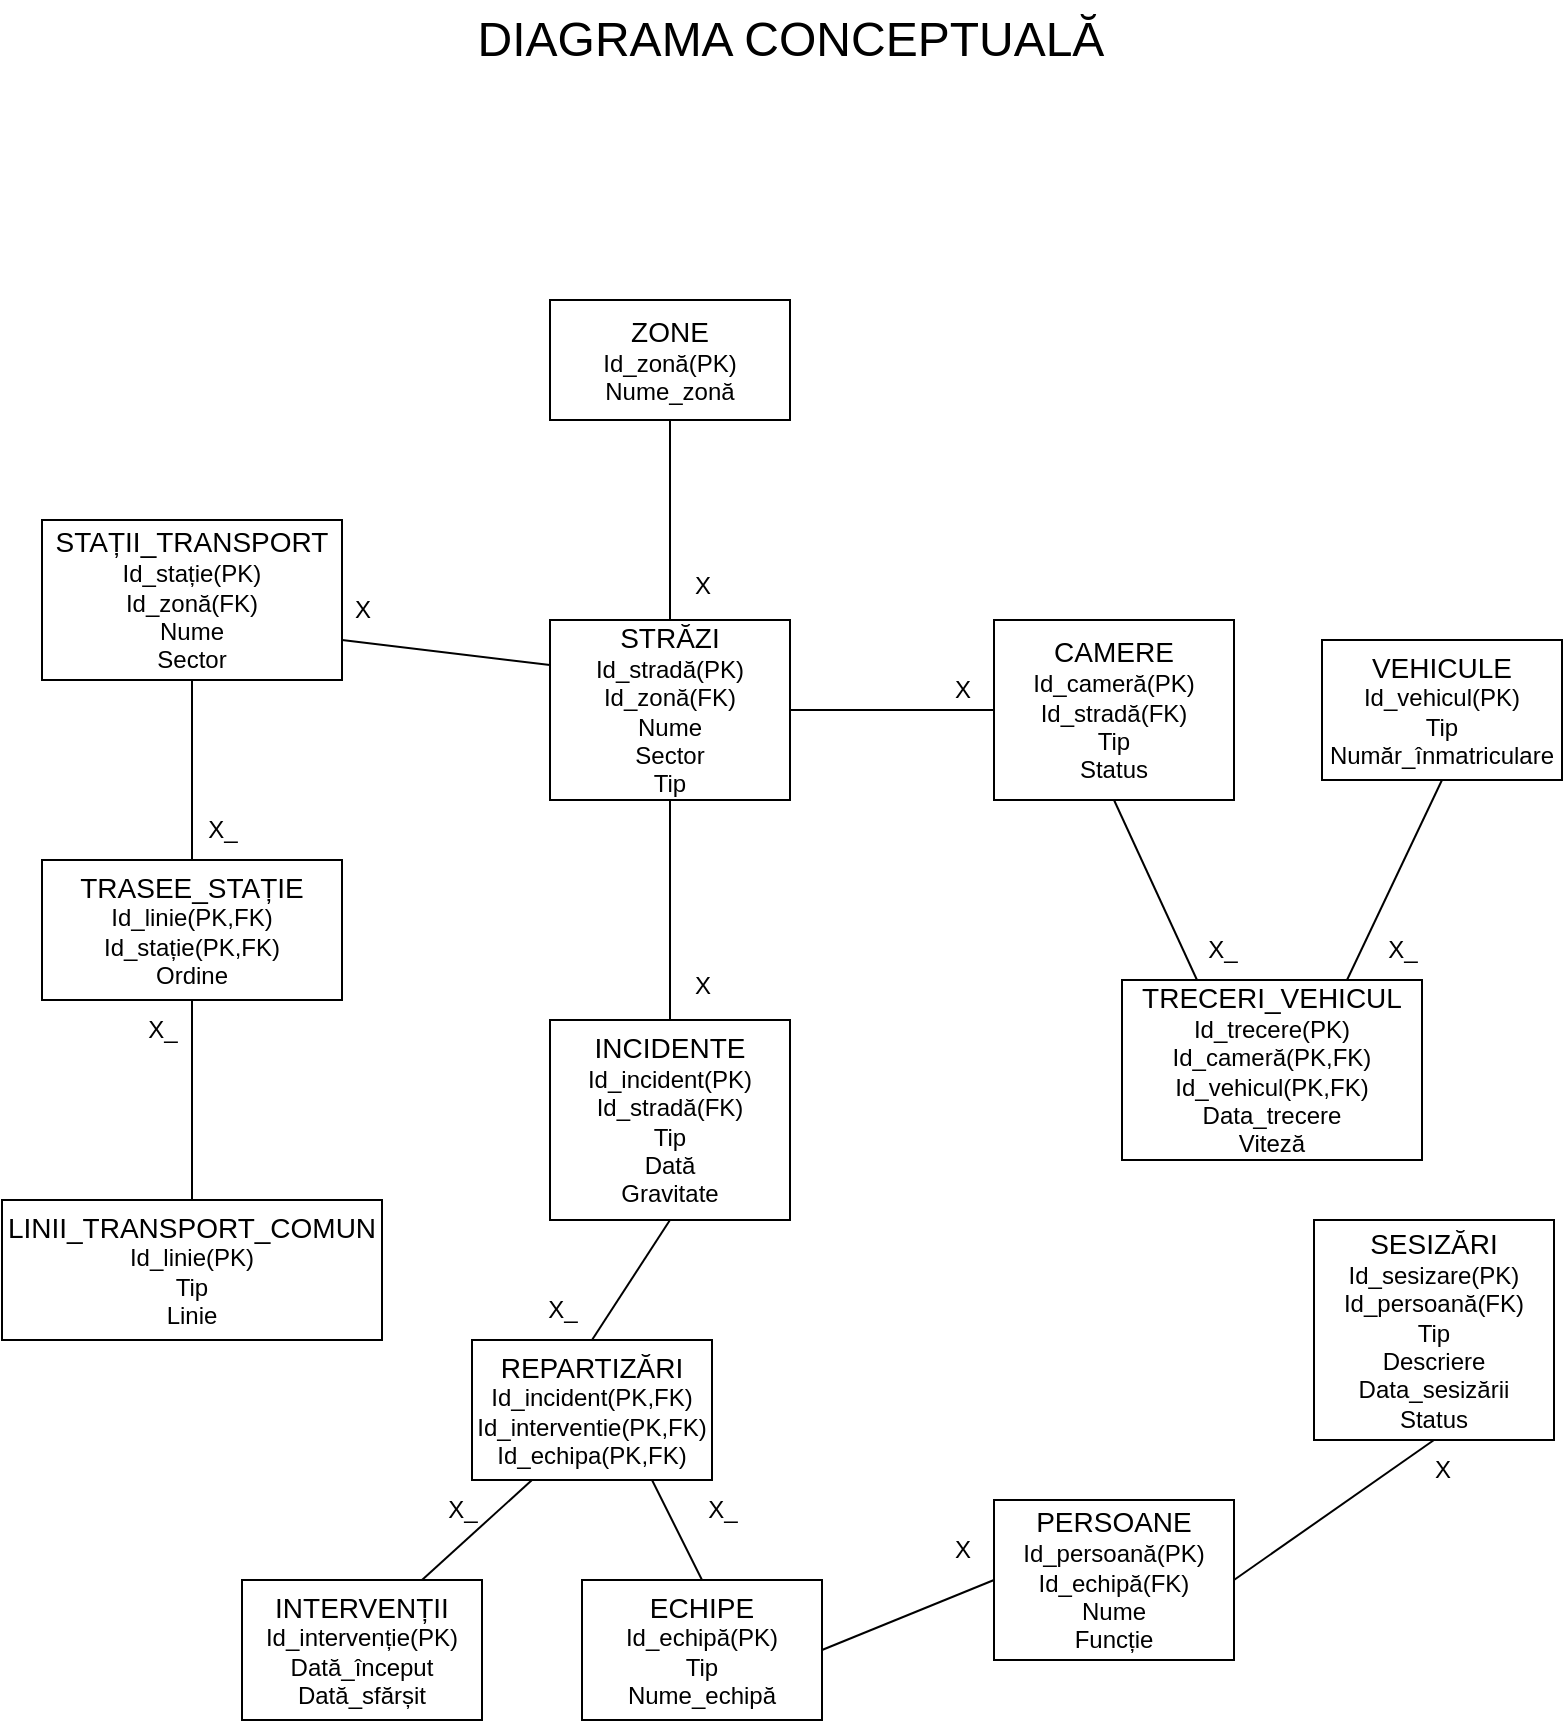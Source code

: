 <mxfile version="27.0.9">
  <diagram name="Pagină-1" id="oyUCX5LoLvuYIdrT01w5">
    <mxGraphModel dx="1281" dy="562" grid="1" gridSize="10" guides="1" tooltips="1" connect="1" arrows="1" fold="1" page="1" pageScale="1" pageWidth="827" pageHeight="1169" math="0" shadow="0">
      <root>
        <mxCell id="0" />
        <mxCell id="1" parent="0" />
        <mxCell id="Ph1uKzzKHzIFY8A3fgLF-1" value="&lt;font style=&quot;font-size: 14px;&quot;&gt;STRĂZI&lt;/font&gt;&lt;div&gt;Id_stradă(PK)&lt;/div&gt;&lt;div&gt;Id_zonă(FK)&lt;/div&gt;&lt;div&gt;Nume&lt;/div&gt;&lt;div&gt;Sector&lt;/div&gt;&lt;div&gt;Tip&lt;/div&gt;" style="rounded=0;whiteSpace=wrap;html=1;" parent="1" vertex="1">
          <mxGeometry x="298" y="450" width="120" height="90" as="geometry" />
        </mxCell>
        <mxCell id="Ph1uKzzKHzIFY8A3fgLF-2" value="&lt;font style=&quot;font-size: 14px;&quot;&gt;CAMERE&lt;/font&gt;&lt;div&gt;&lt;font style=&quot;font-size: 12px;&quot;&gt;Id_cameră(PK)&lt;/font&gt;&lt;/div&gt;&lt;div&gt;&lt;font style=&quot;font-size: 12px;&quot;&gt;Id_stradă(FK)&lt;/font&gt;&lt;/div&gt;&lt;div&gt;Tip&lt;/div&gt;&lt;div&gt;Status&lt;/div&gt;" style="whiteSpace=wrap;html=1;" parent="1" vertex="1">
          <mxGeometry x="520" y="450" width="120" height="90" as="geometry" />
        </mxCell>
        <mxCell id="Ph1uKzzKHzIFY8A3fgLF-3" value="&lt;font style=&quot;font-size: 14px;&quot;&gt;VEHICULE&lt;/font&gt;&lt;div&gt;Id_vehicul(PK)&lt;/div&gt;&lt;div&gt;Tip&lt;/div&gt;&lt;div&gt;Număr_înmatriculare&lt;/div&gt;" style="whiteSpace=wrap;html=1;" parent="1" vertex="1">
          <mxGeometry x="684" y="460" width="120" height="70" as="geometry" />
        </mxCell>
        <mxCell id="Ph1uKzzKHzIFY8A3fgLF-4" value="&lt;font style=&quot;font-size: 14px;&quot;&gt;TRECERI_VEHICUL&lt;/font&gt;&lt;div&gt;Id_trecere(PK)&lt;/div&gt;&lt;div&gt;Id_cameră(PK,FK)&lt;/div&gt;&lt;div&gt;Id_vehicul(PK,FK)&lt;/div&gt;&lt;div&gt;Data_trecere&lt;/div&gt;&lt;div&gt;Viteză&lt;/div&gt;" style="whiteSpace=wrap;html=1;" parent="1" vertex="1">
          <mxGeometry x="584" y="630" width="150" height="90" as="geometry" />
        </mxCell>
        <mxCell id="Ph1uKzzKHzIFY8A3fgLF-5" value="&lt;font style=&quot;font-size: 14px;&quot;&gt;INCIDENTE&lt;/font&gt;&lt;div&gt;Id_incident(PK)&lt;/div&gt;&lt;div&gt;Id_stradă(FK)&lt;/div&gt;&lt;div&gt;Tip&lt;/div&gt;&lt;div&gt;Dată&lt;/div&gt;&lt;div&gt;Gravitate&lt;/div&gt;" style="rounded=0;whiteSpace=wrap;html=1;" parent="1" vertex="1">
          <mxGeometry x="298" y="650" width="120" height="100" as="geometry" />
        </mxCell>
        <mxCell id="Ph1uKzzKHzIFY8A3fgLF-6" value="&lt;font style=&quot;font-size: 14px;&quot;&gt;ECHIPE&lt;/font&gt;&lt;div&gt;Id_echipă(PK)&lt;/div&gt;&lt;div&gt;Tip&lt;/div&gt;&lt;div&gt;Nume_echipă&lt;/div&gt;" style="whiteSpace=wrap;html=1;" parent="1" vertex="1">
          <mxGeometry x="314" y="930" width="120" height="70" as="geometry" />
        </mxCell>
        <mxCell id="Ph1uKzzKHzIFY8A3fgLF-7" value="&lt;font style=&quot;font-size: 14px;&quot;&gt;PERSOANE&lt;/font&gt;&lt;div&gt;Id_persoană(PK)&lt;/div&gt;&lt;div&gt;Id_echipă(FK)&lt;/div&gt;&lt;div&gt;Nume&lt;/div&gt;&lt;div&gt;Funcție&lt;/div&gt;" style="whiteSpace=wrap;html=1;" parent="1" vertex="1">
          <mxGeometry x="520" y="890" width="120" height="80" as="geometry" />
        </mxCell>
        <mxCell id="Ph1uKzzKHzIFY8A3fgLF-8" value="&lt;font style=&quot;font-size: 14px;&quot;&gt;INTERVENȚII&lt;/font&gt;&lt;div&gt;Id_intervenție(PK)&lt;/div&gt;&lt;div&gt;Dată_început&lt;/div&gt;&lt;div&gt;Dată_sfărșit&lt;/div&gt;" style="rounded=0;whiteSpace=wrap;html=1;" parent="1" vertex="1">
          <mxGeometry x="144" y="930" width="120" height="70" as="geometry" />
        </mxCell>
        <mxCell id="Ph1uKzzKHzIFY8A3fgLF-9" value="&lt;div&gt;&lt;span style=&quot;font-size: 14px;&quot;&gt;SESIZĂRI&lt;/span&gt;&lt;/div&gt;&lt;div&gt;Id_sesizare(PK)&lt;/div&gt;&lt;div&gt;Id_persoană(FK)&lt;/div&gt;&lt;div&gt;Tip&lt;/div&gt;&lt;div&gt;Descriere&lt;/div&gt;&lt;div&gt;Data_sesizării&lt;/div&gt;&lt;div&gt;Status&lt;/div&gt;" style="rounded=0;whiteSpace=wrap;html=1;" parent="1" vertex="1">
          <mxGeometry x="680" y="750" width="120" height="110" as="geometry" />
        </mxCell>
        <mxCell id="Ph1uKzzKHzIFY8A3fgLF-10" value="&lt;font style=&quot;font-size: 14px;&quot;&gt;STAȚII_TRANSPORT&lt;/font&gt;&lt;div&gt;Id_stație(PK)&lt;/div&gt;&lt;div&gt;Id_zonă(FK)&lt;/div&gt;&lt;div&gt;Nume&lt;/div&gt;&lt;div&gt;Sector&lt;/div&gt;" style="rounded=0;whiteSpace=wrap;html=1;" parent="1" vertex="1">
          <mxGeometry x="44" y="400" width="150" height="80" as="geometry" />
        </mxCell>
        <mxCell id="Ph1uKzzKHzIFY8A3fgLF-11" value="&lt;font style=&quot;font-size: 14px;&quot;&gt;TRASEE_STAȚIE&lt;/font&gt;&lt;div&gt;Id_linie(PK,FK)&lt;/div&gt;&lt;div&gt;Id_stație(PK,FK)&lt;/div&gt;&lt;div&gt;Ordine&lt;/div&gt;" style="rounded=0;whiteSpace=wrap;html=1;" parent="1" vertex="1">
          <mxGeometry x="44" y="570" width="150" height="70" as="geometry" />
        </mxCell>
        <mxCell id="Ph1uKzzKHzIFY8A3fgLF-12" value="" style="endArrow=none;html=1;rounded=0;exitX=0.5;exitY=1;exitDx=0;exitDy=0;entryX=0.25;entryY=0;entryDx=0;entryDy=0;" parent="1" source="Ph1uKzzKHzIFY8A3fgLF-2" target="Ph1uKzzKHzIFY8A3fgLF-4" edge="1">
          <mxGeometry width="50" height="50" relative="1" as="geometry">
            <mxPoint x="390" y="600" as="sourcePoint" />
            <mxPoint x="440" y="550" as="targetPoint" />
          </mxGeometry>
        </mxCell>
        <mxCell id="Ph1uKzzKHzIFY8A3fgLF-13" value="" style="endArrow=none;html=1;rounded=0;exitX=1;exitY=0.5;exitDx=0;exitDy=0;entryX=0;entryY=0.5;entryDx=0;entryDy=0;" parent="1" source="Ph1uKzzKHzIFY8A3fgLF-1" target="Ph1uKzzKHzIFY8A3fgLF-2" edge="1">
          <mxGeometry width="50" height="50" relative="1" as="geometry">
            <mxPoint x="160" y="550" as="sourcePoint" />
            <mxPoint x="290" y="615" as="targetPoint" />
          </mxGeometry>
        </mxCell>
        <mxCell id="Ph1uKzzKHzIFY8A3fgLF-14" value="" style="endArrow=none;html=1;rounded=0;exitX=0.5;exitY=1;exitDx=0;exitDy=0;entryX=0.75;entryY=0;entryDx=0;entryDy=0;" parent="1" source="Ph1uKzzKHzIFY8A3fgLF-3" target="Ph1uKzzKHzIFY8A3fgLF-4" edge="1">
          <mxGeometry width="50" height="50" relative="1" as="geometry">
            <mxPoint x="300" y="580" as="sourcePoint" />
            <mxPoint x="360" y="615" as="targetPoint" />
          </mxGeometry>
        </mxCell>
        <mxCell id="Ph1uKzzKHzIFY8A3fgLF-15" value="" style="endArrow=none;html=1;rounded=0;exitX=0.5;exitY=1;exitDx=0;exitDy=0;entryX=0.5;entryY=0;entryDx=0;entryDy=0;" parent="1" source="Ph1uKzzKHzIFY8A3fgLF-1" target="Ph1uKzzKHzIFY8A3fgLF-5" edge="1">
          <mxGeometry width="50" height="50" relative="1" as="geometry">
            <mxPoint x="260" y="680" as="sourcePoint" />
            <mxPoint x="320" y="715" as="targetPoint" />
          </mxGeometry>
        </mxCell>
        <mxCell id="Ph1uKzzKHzIFY8A3fgLF-16" value="" style="endArrow=none;html=1;rounded=0;exitX=0.5;exitY=1;exitDx=0;exitDy=0;entryX=0.5;entryY=0;entryDx=0;entryDy=0;" parent="1" source="Ph1uKzzKHzIFY8A3fgLF-5" edge="1" target="eOegEEl29q1b2qysNmxH-2">
          <mxGeometry width="50" height="50" relative="1" as="geometry">
            <mxPoint x="200" y="710" as="sourcePoint" />
            <mxPoint x="334" y="820" as="targetPoint" />
          </mxGeometry>
        </mxCell>
        <mxCell id="Ph1uKzzKHzIFY8A3fgLF-17" value="" style="endArrow=none;html=1;rounded=0;entryX=0.75;entryY=0;entryDx=0;entryDy=0;exitX=0.25;exitY=1;exitDx=0;exitDy=0;" parent="1" target="Ph1uKzzKHzIFY8A3fgLF-8" edge="1" source="eOegEEl29q1b2qysNmxH-2">
          <mxGeometry width="50" height="50" relative="1" as="geometry">
            <mxPoint x="334" y="820" as="sourcePoint" />
            <mxPoint x="530" y="855" as="targetPoint" />
          </mxGeometry>
        </mxCell>
        <mxCell id="Ph1uKzzKHzIFY8A3fgLF-18" value="" style="endArrow=none;html=1;rounded=0;exitX=1;exitY=0.5;exitDx=0;exitDy=0;entryX=0;entryY=0.5;entryDx=0;entryDy=0;" parent="1" source="Ph1uKzzKHzIFY8A3fgLF-6" target="Ph1uKzzKHzIFY8A3fgLF-7" edge="1">
          <mxGeometry width="50" height="50" relative="1" as="geometry">
            <mxPoint x="540" y="710" as="sourcePoint" />
            <mxPoint x="600" y="745" as="targetPoint" />
          </mxGeometry>
        </mxCell>
        <mxCell id="Ph1uKzzKHzIFY8A3fgLF-19" value="" style="endArrow=none;html=1;rounded=0;entryX=0.5;entryY=0;entryDx=0;entryDy=0;exitX=0.75;exitY=1;exitDx=0;exitDy=0;" parent="1" target="Ph1uKzzKHzIFY8A3fgLF-6" edge="1" source="eOegEEl29q1b2qysNmxH-2">
          <mxGeometry width="50" height="50" relative="1" as="geometry">
            <mxPoint x="334" y="820" as="sourcePoint" />
            <mxPoint x="500" y="875" as="targetPoint" />
          </mxGeometry>
        </mxCell>
        <mxCell id="Ph1uKzzKHzIFY8A3fgLF-20" value="" style="endArrow=none;html=1;rounded=0;exitX=1;exitY=0.5;exitDx=0;exitDy=0;entryX=0.5;entryY=1;entryDx=0;entryDy=0;" parent="1" source="Ph1uKzzKHzIFY8A3fgLF-7" target="Ph1uKzzKHzIFY8A3fgLF-9" edge="1">
          <mxGeometry width="50" height="50" relative="1" as="geometry">
            <mxPoint x="570" y="970" as="sourcePoint" />
            <mxPoint x="700" y="880" as="targetPoint" />
          </mxGeometry>
        </mxCell>
        <mxCell id="Ph1uKzzKHzIFY8A3fgLF-21" value="" style="endArrow=none;html=1;rounded=0;exitX=1;exitY=0.75;exitDx=0;exitDy=0;entryX=0;entryY=0.25;entryDx=0;entryDy=0;" parent="1" source="Ph1uKzzKHzIFY8A3fgLF-10" target="Ph1uKzzKHzIFY8A3fgLF-1" edge="1">
          <mxGeometry width="50" height="50" relative="1" as="geometry">
            <mxPoint x="360" y="980" as="sourcePoint" />
            <mxPoint x="420" y="1015" as="targetPoint" />
          </mxGeometry>
        </mxCell>
        <mxCell id="Ph1uKzzKHzIFY8A3fgLF-22" value="" style="endArrow=none;html=1;rounded=0;exitX=0.5;exitY=0;exitDx=0;exitDy=0;entryX=0.5;entryY=1;entryDx=0;entryDy=0;" parent="1" source="Ph1uKzzKHzIFY8A3fgLF-11" target="Ph1uKzzKHzIFY8A3fgLF-10" edge="1">
          <mxGeometry width="50" height="50" relative="1" as="geometry">
            <mxPoint x="390" y="700" as="sourcePoint" />
            <mxPoint x="440" y="650" as="targetPoint" />
          </mxGeometry>
        </mxCell>
        <mxCell id="Ph1uKzzKHzIFY8A3fgLF-23" value="" style="endArrow=none;html=1;rounded=0;exitX=0.5;exitY=0;exitDx=0;exitDy=0;entryX=0.5;entryY=1;entryDx=0;entryDy=0;" parent="1" source="Ph1uKzzKHzIFY8A3fgLF-51" target="Ph1uKzzKHzIFY8A3fgLF-11" edge="1">
          <mxGeometry width="50" height="50" relative="1" as="geometry">
            <mxPoint x="119" y="740" as="sourcePoint" />
            <mxPoint x="200" y="670" as="targetPoint" />
          </mxGeometry>
        </mxCell>
        <mxCell id="Ph1uKzzKHzIFY8A3fgLF-24" value="&lt;font style=&quot;font-size: 14px;&quot;&gt;ZONE&lt;/font&gt;&lt;div&gt;Id_zonă(PK)&lt;/div&gt;&lt;div&gt;Nume_zonă&lt;/div&gt;" style="rounded=0;whiteSpace=wrap;html=1;" parent="1" vertex="1">
          <mxGeometry x="298" y="290" width="120" height="60" as="geometry" />
        </mxCell>
        <mxCell id="Ph1uKzzKHzIFY8A3fgLF-25" value="" style="endArrow=none;html=1;rounded=0;exitX=0.5;exitY=0;exitDx=0;exitDy=0;entryX=0.5;entryY=1;entryDx=0;entryDy=0;" parent="1" source="Ph1uKzzKHzIFY8A3fgLF-1" target="Ph1uKzzKHzIFY8A3fgLF-24" edge="1">
          <mxGeometry width="50" height="50" relative="1" as="geometry">
            <mxPoint x="394" y="360" as="sourcePoint" />
            <mxPoint x="444" y="310" as="targetPoint" />
          </mxGeometry>
        </mxCell>
        <mxCell id="Ph1uKzzKHzIFY8A3fgLF-51" value="&lt;font style=&quot;font-size: 14px;&quot;&gt;LINII_TRANSPORT_COMUN&lt;/font&gt;&lt;div&gt;Id_linie(PK)&lt;/div&gt;&lt;div&gt;Tip&lt;/div&gt;&lt;div&gt;Linie&lt;/div&gt;" style="rounded=0;whiteSpace=wrap;html=1;" parent="1" vertex="1">
          <mxGeometry x="24" y="740" width="190" height="70" as="geometry" />
        </mxCell>
        <mxCell id="Ph1uKzzKHzIFY8A3fgLF-52" value="X_" style="text;html=1;align=center;verticalAlign=middle;resizable=0;points=[];autosize=1;strokeColor=none;fillColor=none;" parent="1" vertex="1">
          <mxGeometry x="614" y="600" width="40" height="30" as="geometry" />
        </mxCell>
        <mxCell id="Ph1uKzzKHzIFY8A3fgLF-53" value="X_" style="text;html=1;align=center;verticalAlign=middle;resizable=0;points=[];autosize=1;strokeColor=none;fillColor=none;" parent="1" vertex="1">
          <mxGeometry x="704" y="600" width="40" height="30" as="geometry" />
        </mxCell>
        <mxCell id="Ph1uKzzKHzIFY8A3fgLF-54" value="X_" style="text;html=1;align=center;verticalAlign=middle;resizable=0;points=[];autosize=1;strokeColor=none;fillColor=none;" parent="1" vertex="1">
          <mxGeometry x="84" y="640" width="40" height="30" as="geometry" />
        </mxCell>
        <mxCell id="Ph1uKzzKHzIFY8A3fgLF-55" value="X_" style="text;html=1;align=center;verticalAlign=middle;resizable=0;points=[];autosize=1;strokeColor=none;fillColor=none;" parent="1" vertex="1">
          <mxGeometry x="114" y="540" width="40" height="30" as="geometry" />
        </mxCell>
        <mxCell id="Ph1uKzzKHzIFY8A3fgLF-56" value="X" style="text;html=1;align=center;verticalAlign=middle;resizable=0;points=[];autosize=1;strokeColor=none;fillColor=none;" parent="1" vertex="1">
          <mxGeometry x="359" y="418" width="30" height="30" as="geometry" />
        </mxCell>
        <mxCell id="Ph1uKzzKHzIFY8A3fgLF-57" value="X" style="text;html=1;align=center;verticalAlign=middle;resizable=0;points=[];autosize=1;strokeColor=none;fillColor=none;" parent="1" vertex="1">
          <mxGeometry x="189" y="430" width="30" height="30" as="geometry" />
        </mxCell>
        <mxCell id="Ph1uKzzKHzIFY8A3fgLF-58" value="X" style="text;html=1;align=center;verticalAlign=middle;resizable=0;points=[];autosize=1;strokeColor=none;fillColor=none;" parent="1" vertex="1">
          <mxGeometry x="489" y="470" width="30" height="30" as="geometry" />
        </mxCell>
        <mxCell id="Ph1uKzzKHzIFY8A3fgLF-59" value="X" style="text;html=1;align=center;verticalAlign=middle;resizable=0;points=[];autosize=1;strokeColor=none;fillColor=none;" parent="1" vertex="1">
          <mxGeometry x="359" y="618" width="30" height="30" as="geometry" />
        </mxCell>
        <mxCell id="Ph1uKzzKHzIFY8A3fgLF-60" value="X" style="text;html=1;align=center;verticalAlign=middle;resizable=0;points=[];autosize=1;strokeColor=none;fillColor=none;" parent="1" vertex="1">
          <mxGeometry x="729" y="860" width="30" height="30" as="geometry" />
        </mxCell>
        <mxCell id="Ph1uKzzKHzIFY8A3fgLF-61" value="X" style="text;html=1;align=center;verticalAlign=middle;resizable=0;points=[];autosize=1;strokeColor=none;fillColor=none;" parent="1" vertex="1">
          <mxGeometry x="489" y="900" width="30" height="30" as="geometry" />
        </mxCell>
        <mxCell id="Ph1uKzzKHzIFY8A3fgLF-62" value="X_" style="text;html=1;align=center;verticalAlign=middle;resizable=0;points=[];autosize=1;strokeColor=none;fillColor=none;" parent="1" vertex="1">
          <mxGeometry x="234" y="880" width="40" height="30" as="geometry" />
        </mxCell>
        <mxCell id="Ph1uKzzKHzIFY8A3fgLF-63" value="X_" style="text;html=1;align=center;verticalAlign=middle;resizable=0;points=[];autosize=1;strokeColor=none;fillColor=none;" parent="1" vertex="1">
          <mxGeometry x="364" y="880" width="40" height="30" as="geometry" />
        </mxCell>
        <mxCell id="eOegEEl29q1b2qysNmxH-1" value="&lt;font style=&quot;font-size: 24px;&quot;&gt;DIAGRAMA CONCEPTUALĂ&lt;/font&gt;" style="text;html=1;align=center;verticalAlign=middle;resizable=0;points=[];autosize=1;strokeColor=none;fillColor=none;" vertex="1" parent="1">
          <mxGeometry x="248" y="140" width="340" height="40" as="geometry" />
        </mxCell>
        <mxCell id="eOegEEl29q1b2qysNmxH-2" value="&lt;font style=&quot;font-size: 14px;&quot;&gt;REPARTIZĂRI&lt;/font&gt;&lt;div&gt;Id_incident(PK,FK)&lt;/div&gt;&lt;div&gt;Id_interventie(PK,FK)&lt;/div&gt;&lt;div&gt;Id_echipa(PK,FK)&lt;/div&gt;" style="whiteSpace=wrap;html=1;" vertex="1" parent="1">
          <mxGeometry x="259" y="810" width="120" height="70" as="geometry" />
        </mxCell>
        <mxCell id="eOegEEl29q1b2qysNmxH-3" value="X_" style="text;html=1;align=center;verticalAlign=middle;resizable=0;points=[];autosize=1;strokeColor=none;fillColor=none;" vertex="1" parent="1">
          <mxGeometry x="284" y="780" width="40" height="30" as="geometry" />
        </mxCell>
      </root>
    </mxGraphModel>
  </diagram>
</mxfile>
